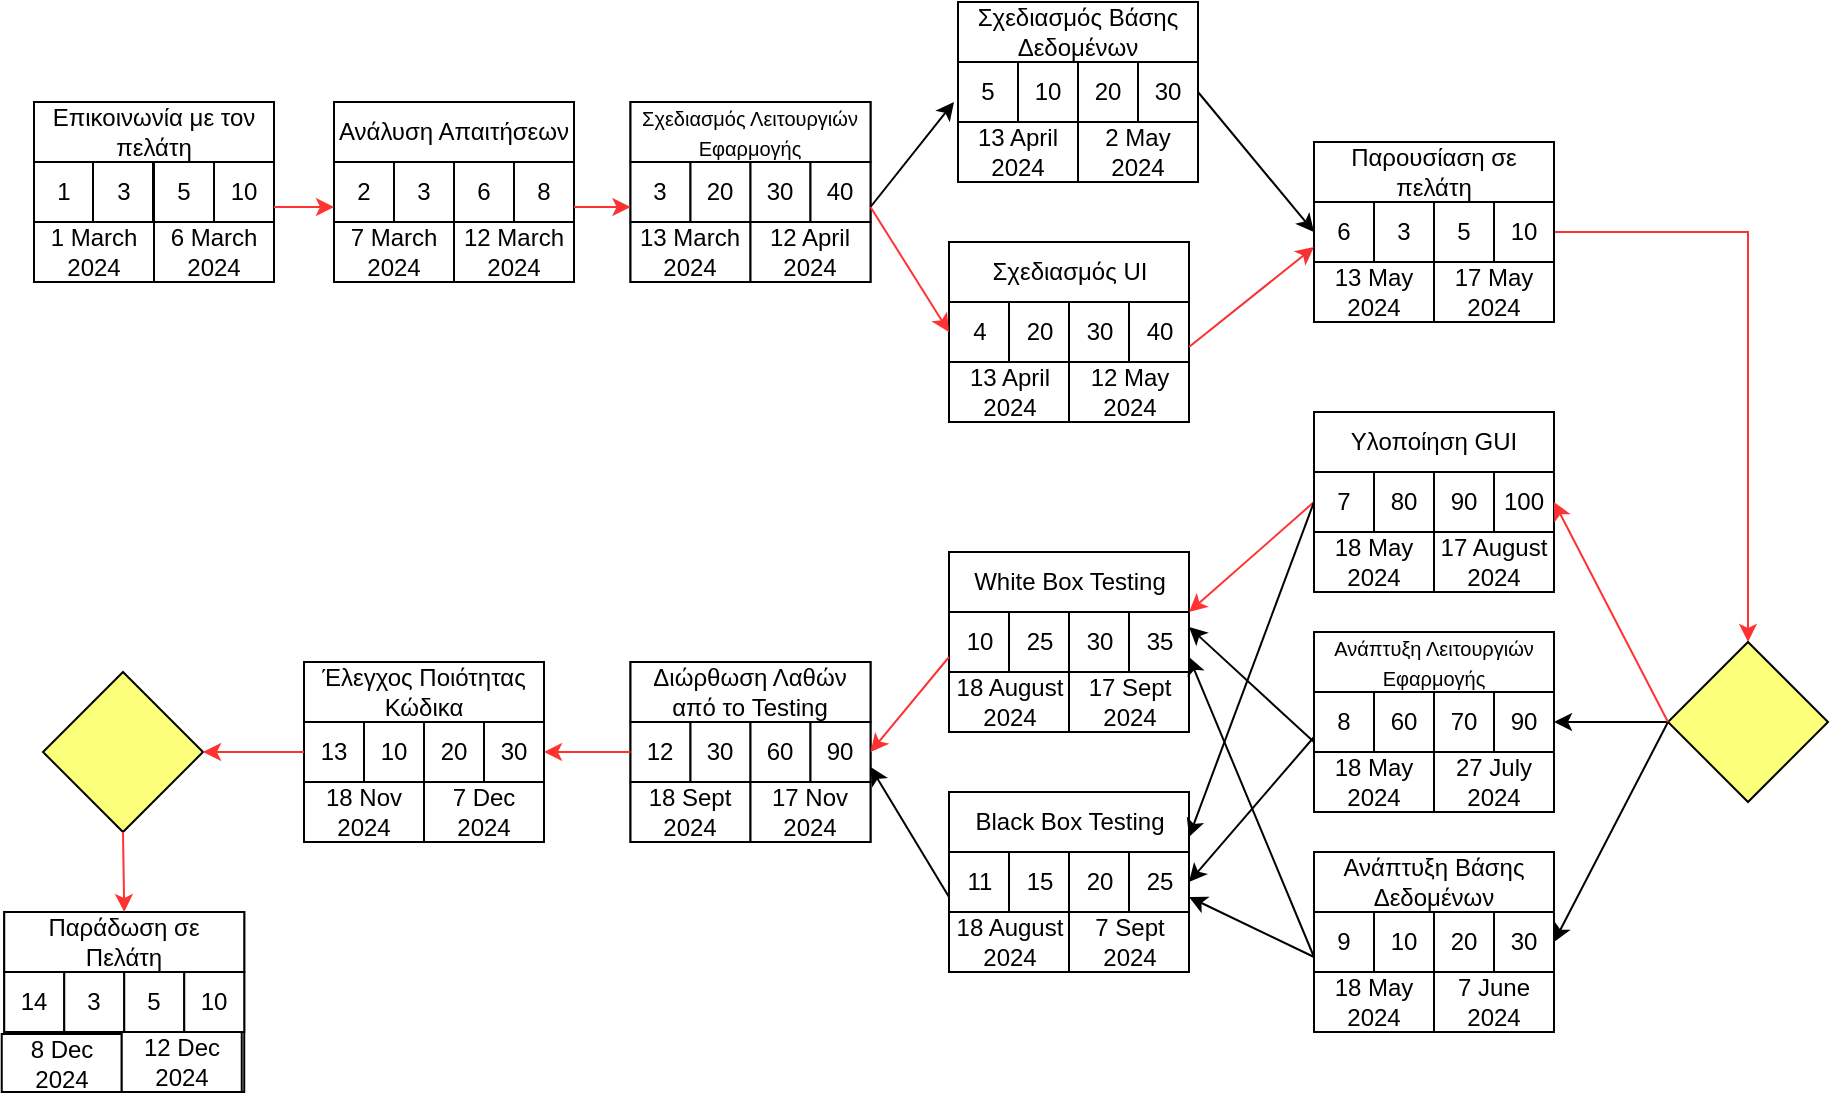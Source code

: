 <mxfile version="21.3.8" type="device">
  <diagram name="Page-1" id="ff44883e-f642-bcb2-894b-16b3d25a3f0b">
    <mxGraphModel dx="1456" dy="1917" grid="1" gridSize="10" guides="1" tooltips="1" connect="1" arrows="1" fold="1" page="1" pageScale="1.5" pageWidth="1169" pageHeight="826" background="none" math="0" shadow="0">
      <root>
        <mxCell id="0" style=";html=1;" />
        <mxCell id="1" style=";html=1;" parent="0" />
        <mxCell id="pyP9cMPiVNIEUNAZ6Pnh-1" value="" style="rounded=0;whiteSpace=wrap;html=1;" vertex="1" parent="1">
          <mxGeometry x="20" y="30" width="120" height="90" as="geometry" />
        </mxCell>
        <mxCell id="pyP9cMPiVNIEUNAZ6Pnh-2" value="Επικοινωνία με τον πελάτη" style="rounded=0;whiteSpace=wrap;html=1;" vertex="1" parent="1">
          <mxGeometry x="20" y="30" width="120" height="30" as="geometry" />
        </mxCell>
        <mxCell id="pyP9cMPiVNIEUNAZ6Pnh-3" value="1" style="rounded=0;whiteSpace=wrap;html=1;" vertex="1" parent="1">
          <mxGeometry x="20" y="60" width="30" height="30" as="geometry" />
        </mxCell>
        <mxCell id="pyP9cMPiVNIEUNAZ6Pnh-5" value="3" style="whiteSpace=wrap;html=1;aspect=fixed;" vertex="1" parent="1">
          <mxGeometry x="49.5" y="60" width="30" height="30" as="geometry" />
        </mxCell>
        <mxCell id="pyP9cMPiVNIEUNAZ6Pnh-6" value="5" style="whiteSpace=wrap;html=1;aspect=fixed;" vertex="1" parent="1">
          <mxGeometry x="80" y="60" width="30" height="30" as="geometry" />
        </mxCell>
        <mxCell id="pyP9cMPiVNIEUNAZ6Pnh-7" value="10" style="whiteSpace=wrap;html=1;aspect=fixed;" vertex="1" parent="1">
          <mxGeometry x="110" y="60" width="30" height="30" as="geometry" />
        </mxCell>
        <mxCell id="pyP9cMPiVNIEUNAZ6Pnh-9" value="1 March 2024" style="rounded=0;whiteSpace=wrap;html=1;" vertex="1" parent="1">
          <mxGeometry x="20" y="90" width="60" height="30" as="geometry" />
        </mxCell>
        <mxCell id="pyP9cMPiVNIEUNAZ6Pnh-10" value="6 March 2024" style="rounded=0;whiteSpace=wrap;html=1;" vertex="1" parent="1">
          <mxGeometry x="80" y="90" width="60" height="30" as="geometry" />
        </mxCell>
        <mxCell id="pyP9cMPiVNIEUNAZ6Pnh-11" value="" style="rounded=0;whiteSpace=wrap;html=1;" vertex="1" parent="1">
          <mxGeometry x="170" y="30" width="120" height="90" as="geometry" />
        </mxCell>
        <mxCell id="pyP9cMPiVNIEUNAZ6Pnh-12" value="Ανάλυση Απαιτήσεων" style="rounded=0;whiteSpace=wrap;html=1;" vertex="1" parent="1">
          <mxGeometry x="170" y="30" width="120" height="30" as="geometry" />
        </mxCell>
        <mxCell id="pyP9cMPiVNIEUNAZ6Pnh-13" value="2" style="rounded=0;whiteSpace=wrap;html=1;" vertex="1" parent="1">
          <mxGeometry x="170" y="60" width="30" height="30" as="geometry" />
        </mxCell>
        <mxCell id="pyP9cMPiVNIEUNAZ6Pnh-14" value="3" style="whiteSpace=wrap;html=1;aspect=fixed;" vertex="1" parent="1">
          <mxGeometry x="200" y="60" width="30" height="30" as="geometry" />
        </mxCell>
        <mxCell id="pyP9cMPiVNIEUNAZ6Pnh-15" value="6" style="whiteSpace=wrap;html=1;aspect=fixed;" vertex="1" parent="1">
          <mxGeometry x="230" y="60" width="30" height="30" as="geometry" />
        </mxCell>
        <mxCell id="pyP9cMPiVNIEUNAZ6Pnh-16" value="8" style="whiteSpace=wrap;html=1;aspect=fixed;" vertex="1" parent="1">
          <mxGeometry x="260" y="60" width="30" height="30" as="geometry" />
        </mxCell>
        <mxCell id="pyP9cMPiVNIEUNAZ6Pnh-17" value="7 March 2024" style="rounded=0;whiteSpace=wrap;html=1;" vertex="1" parent="1">
          <mxGeometry x="170" y="90" width="60" height="30" as="geometry" />
        </mxCell>
        <mxCell id="pyP9cMPiVNIEUNAZ6Pnh-18" value="12 March 2024" style="rounded=0;whiteSpace=wrap;html=1;" vertex="1" parent="1">
          <mxGeometry x="230" y="90" width="60" height="30" as="geometry" />
        </mxCell>
        <mxCell id="pyP9cMPiVNIEUNAZ6Pnh-19" value="" style="rounded=0;whiteSpace=wrap;html=1;" vertex="1" parent="1">
          <mxGeometry x="318.25" y="30" width="120" height="90" as="geometry" />
        </mxCell>
        <mxCell id="pyP9cMPiVNIEUNAZ6Pnh-20" value="&lt;font style=&quot;font-size: 10px;&quot;&gt;Σχεδιασμός Λειτουργιών Εφαρμογής&lt;/font&gt;" style="rounded=0;whiteSpace=wrap;html=1;" vertex="1" parent="1">
          <mxGeometry x="318.25" y="30" width="120" height="30" as="geometry" />
        </mxCell>
        <mxCell id="pyP9cMPiVNIEUNAZ6Pnh-21" value="3" style="rounded=0;whiteSpace=wrap;html=1;" vertex="1" parent="1">
          <mxGeometry x="318.25" y="60" width="30" height="30" as="geometry" />
        </mxCell>
        <mxCell id="pyP9cMPiVNIEUNAZ6Pnh-22" value="20" style="whiteSpace=wrap;html=1;aspect=fixed;" vertex="1" parent="1">
          <mxGeometry x="348.25" y="60" width="30" height="30" as="geometry" />
        </mxCell>
        <mxCell id="pyP9cMPiVNIEUNAZ6Pnh-23" value="30" style="whiteSpace=wrap;html=1;aspect=fixed;" vertex="1" parent="1">
          <mxGeometry x="378.25" y="60" width="30" height="30" as="geometry" />
        </mxCell>
        <mxCell id="pyP9cMPiVNIEUNAZ6Pnh-24" value="40" style="whiteSpace=wrap;html=1;aspect=fixed;" vertex="1" parent="1">
          <mxGeometry x="408.25" y="60" width="30" height="30" as="geometry" />
        </mxCell>
        <mxCell id="pyP9cMPiVNIEUNAZ6Pnh-25" value="13 March 2024" style="rounded=0;whiteSpace=wrap;html=1;" vertex="1" parent="1">
          <mxGeometry x="318.25" y="90" width="60" height="30" as="geometry" />
        </mxCell>
        <mxCell id="pyP9cMPiVNIEUNAZ6Pnh-26" value="12 April 2024" style="rounded=0;whiteSpace=wrap;html=1;" vertex="1" parent="1">
          <mxGeometry x="378.25" y="90" width="60" height="30" as="geometry" />
        </mxCell>
        <mxCell id="pyP9cMPiVNIEUNAZ6Pnh-27" value="" style="rounded=0;whiteSpace=wrap;html=1;" vertex="1" parent="1">
          <mxGeometry x="5.12" y="435" width="120" height="90" as="geometry" />
        </mxCell>
        <mxCell id="pyP9cMPiVNIEUNAZ6Pnh-28" value="Παράδωση σε&lt;br&gt;Πελάτη" style="rounded=0;whiteSpace=wrap;html=1;" vertex="1" parent="1">
          <mxGeometry x="5.12" y="435" width="120" height="30" as="geometry" />
        </mxCell>
        <mxCell id="pyP9cMPiVNIEUNAZ6Pnh-29" value="14" style="rounded=0;whiteSpace=wrap;html=1;" vertex="1" parent="1">
          <mxGeometry x="5.12" y="465" width="30" height="30" as="geometry" />
        </mxCell>
        <mxCell id="pyP9cMPiVNIEUNAZ6Pnh-30" value="3" style="whiteSpace=wrap;html=1;aspect=fixed;" vertex="1" parent="1">
          <mxGeometry x="35.12" y="465" width="30" height="30" as="geometry" />
        </mxCell>
        <mxCell id="pyP9cMPiVNIEUNAZ6Pnh-31" value="5" style="whiteSpace=wrap;html=1;aspect=fixed;" vertex="1" parent="1">
          <mxGeometry x="65.12" y="465" width="30" height="30" as="geometry" />
        </mxCell>
        <mxCell id="pyP9cMPiVNIEUNAZ6Pnh-32" value="10" style="whiteSpace=wrap;html=1;aspect=fixed;" vertex="1" parent="1">
          <mxGeometry x="95.12" y="465" width="30" height="30" as="geometry" />
        </mxCell>
        <mxCell id="pyP9cMPiVNIEUNAZ6Pnh-33" value="8 Dec 2024" style="rounded=0;whiteSpace=wrap;html=1;" vertex="1" parent="1">
          <mxGeometry x="3.87" y="496" width="60" height="29" as="geometry" />
        </mxCell>
        <mxCell id="pyP9cMPiVNIEUNAZ6Pnh-34" value="12 Dec 2024" style="rounded=0;whiteSpace=wrap;html=1;" vertex="1" parent="1">
          <mxGeometry x="63.87" y="495" width="60" height="30" as="geometry" />
        </mxCell>
        <mxCell id="pyP9cMPiVNIEUNAZ6Pnh-35" value="" style="rounded=0;whiteSpace=wrap;html=1;" vertex="1" parent="1">
          <mxGeometry x="318.25" y="310" width="120" height="90" as="geometry" />
        </mxCell>
        <mxCell id="pyP9cMPiVNIEUNAZ6Pnh-36" value="Διώρθωση Λαθών από το Testing" style="rounded=0;whiteSpace=wrap;html=1;" vertex="1" parent="1">
          <mxGeometry x="318.25" y="310" width="120" height="30" as="geometry" />
        </mxCell>
        <mxCell id="pyP9cMPiVNIEUNAZ6Pnh-37" value="12" style="rounded=0;whiteSpace=wrap;html=1;" vertex="1" parent="1">
          <mxGeometry x="318.25" y="340" width="30" height="30" as="geometry" />
        </mxCell>
        <mxCell id="pyP9cMPiVNIEUNAZ6Pnh-38" value="30" style="whiteSpace=wrap;html=1;aspect=fixed;" vertex="1" parent="1">
          <mxGeometry x="348.25" y="340" width="30" height="30" as="geometry" />
        </mxCell>
        <mxCell id="pyP9cMPiVNIEUNAZ6Pnh-39" value="60" style="whiteSpace=wrap;html=1;aspect=fixed;" vertex="1" parent="1">
          <mxGeometry x="378.25" y="340" width="30" height="30" as="geometry" />
        </mxCell>
        <mxCell id="pyP9cMPiVNIEUNAZ6Pnh-40" value="90" style="whiteSpace=wrap;html=1;aspect=fixed;" vertex="1" parent="1">
          <mxGeometry x="408.25" y="340" width="30" height="30" as="geometry" />
        </mxCell>
        <mxCell id="pyP9cMPiVNIEUNAZ6Pnh-41" value="18 Sept 2024" style="rounded=0;whiteSpace=wrap;html=1;" vertex="1" parent="1">
          <mxGeometry x="318.25" y="370" width="60" height="30" as="geometry" />
        </mxCell>
        <mxCell id="pyP9cMPiVNIEUNAZ6Pnh-42" value="17 Nov 2024" style="rounded=0;whiteSpace=wrap;html=1;" vertex="1" parent="1">
          <mxGeometry x="378.25" y="370" width="60" height="30" as="geometry" />
        </mxCell>
        <mxCell id="pyP9cMPiVNIEUNAZ6Pnh-51" value="" style="rounded=0;whiteSpace=wrap;html=1;" vertex="1" parent="1">
          <mxGeometry x="482" y="-20" width="120" height="90" as="geometry" />
        </mxCell>
        <mxCell id="pyP9cMPiVNIEUNAZ6Pnh-52" value="Σχεδιασμός Βάσης Δεδομένων" style="rounded=0;whiteSpace=wrap;html=1;" vertex="1" parent="1">
          <mxGeometry x="482" y="-20" width="120" height="30" as="geometry" />
        </mxCell>
        <mxCell id="pyP9cMPiVNIEUNAZ6Pnh-53" value="5" style="rounded=0;whiteSpace=wrap;html=1;" vertex="1" parent="1">
          <mxGeometry x="482" y="10" width="30" height="30" as="geometry" />
        </mxCell>
        <mxCell id="pyP9cMPiVNIEUNAZ6Pnh-54" value="10" style="whiteSpace=wrap;html=1;aspect=fixed;" vertex="1" parent="1">
          <mxGeometry x="512" y="10" width="30" height="30" as="geometry" />
        </mxCell>
        <mxCell id="pyP9cMPiVNIEUNAZ6Pnh-55" value="20" style="whiteSpace=wrap;html=1;aspect=fixed;" vertex="1" parent="1">
          <mxGeometry x="542" y="10" width="30" height="30" as="geometry" />
        </mxCell>
        <mxCell id="pyP9cMPiVNIEUNAZ6Pnh-56" value="30" style="whiteSpace=wrap;html=1;aspect=fixed;" vertex="1" parent="1">
          <mxGeometry x="572" y="10" width="30" height="30" as="geometry" />
        </mxCell>
        <mxCell id="pyP9cMPiVNIEUNAZ6Pnh-57" value="13 April 2024" style="rounded=0;whiteSpace=wrap;html=1;" vertex="1" parent="1">
          <mxGeometry x="482" y="40" width="60" height="30" as="geometry" />
        </mxCell>
        <mxCell id="pyP9cMPiVNIEUNAZ6Pnh-58" value="2 May 2024" style="rounded=0;whiteSpace=wrap;html=1;" vertex="1" parent="1">
          <mxGeometry x="542" y="40" width="60" height="30" as="geometry" />
        </mxCell>
        <mxCell id="pyP9cMPiVNIEUNAZ6Pnh-59" value="" style="rounded=0;whiteSpace=wrap;html=1;" vertex="1" parent="1">
          <mxGeometry x="477.5" y="100" width="120" height="90" as="geometry" />
        </mxCell>
        <mxCell id="pyP9cMPiVNIEUNAZ6Pnh-60" value="Σχεδιασμός UI" style="rounded=0;whiteSpace=wrap;html=1;" vertex="1" parent="1">
          <mxGeometry x="477.5" y="100" width="120" height="30" as="geometry" />
        </mxCell>
        <mxCell id="pyP9cMPiVNIEUNAZ6Pnh-61" value="4" style="rounded=0;whiteSpace=wrap;html=1;" vertex="1" parent="1">
          <mxGeometry x="477.5" y="130" width="30" height="30" as="geometry" />
        </mxCell>
        <mxCell id="pyP9cMPiVNIEUNAZ6Pnh-62" value="20" style="whiteSpace=wrap;html=1;aspect=fixed;" vertex="1" parent="1">
          <mxGeometry x="507.5" y="130" width="30" height="30" as="geometry" />
        </mxCell>
        <mxCell id="pyP9cMPiVNIEUNAZ6Pnh-63" value="30" style="whiteSpace=wrap;html=1;aspect=fixed;" vertex="1" parent="1">
          <mxGeometry x="537.5" y="130" width="30" height="30" as="geometry" />
        </mxCell>
        <mxCell id="pyP9cMPiVNIEUNAZ6Pnh-64" value="40" style="whiteSpace=wrap;html=1;aspect=fixed;" vertex="1" parent="1">
          <mxGeometry x="567.5" y="130" width="30" height="30" as="geometry" />
        </mxCell>
        <mxCell id="pyP9cMPiVNIEUNAZ6Pnh-65" value="13 April 2024" style="rounded=0;whiteSpace=wrap;html=1;" vertex="1" parent="1">
          <mxGeometry x="477.5" y="160" width="60" height="30" as="geometry" />
        </mxCell>
        <mxCell id="pyP9cMPiVNIEUNAZ6Pnh-66" value="12 May 2024" style="rounded=0;whiteSpace=wrap;html=1;" vertex="1" parent="1">
          <mxGeometry x="537.5" y="160" width="60" height="30" as="geometry" />
        </mxCell>
        <mxCell id="pyP9cMPiVNIEUNAZ6Pnh-72" value="" style="rounded=0;whiteSpace=wrap;html=1;" vertex="1" parent="1">
          <mxGeometry x="660" y="50" width="120" height="90" as="geometry" />
        </mxCell>
        <mxCell id="pyP9cMPiVNIEUNAZ6Pnh-73" value="Παρουσίαση σε πελάτη" style="rounded=0;whiteSpace=wrap;html=1;" vertex="1" parent="1">
          <mxGeometry x="660" y="50" width="120" height="30" as="geometry" />
        </mxCell>
        <mxCell id="pyP9cMPiVNIEUNAZ6Pnh-74" value="6" style="rounded=0;whiteSpace=wrap;html=1;" vertex="1" parent="1">
          <mxGeometry x="660" y="80" width="30" height="30" as="geometry" />
        </mxCell>
        <mxCell id="pyP9cMPiVNIEUNAZ6Pnh-75" value="3" style="whiteSpace=wrap;html=1;aspect=fixed;" vertex="1" parent="1">
          <mxGeometry x="690" y="80" width="30" height="30" as="geometry" />
        </mxCell>
        <mxCell id="pyP9cMPiVNIEUNAZ6Pnh-76" value="5" style="whiteSpace=wrap;html=1;aspect=fixed;" vertex="1" parent="1">
          <mxGeometry x="720" y="80" width="30" height="30" as="geometry" />
        </mxCell>
        <mxCell id="pyP9cMPiVNIEUNAZ6Pnh-197" style="edgeStyle=orthogonalEdgeStyle;rounded=0;orthogonalLoop=1;jettySize=auto;html=1;exitX=1;exitY=0.5;exitDx=0;exitDy=0;entryX=0.5;entryY=0;entryDx=0;entryDy=0;strokeColor=#FF3333;" edge="1" parent="1" source="pyP9cMPiVNIEUNAZ6Pnh-77" target="pyP9cMPiVNIEUNAZ6Pnh-85">
          <mxGeometry relative="1" as="geometry" />
        </mxCell>
        <mxCell id="pyP9cMPiVNIEUNAZ6Pnh-77" value="10" style="whiteSpace=wrap;html=1;aspect=fixed;" vertex="1" parent="1">
          <mxGeometry x="750" y="80" width="30" height="30" as="geometry" />
        </mxCell>
        <mxCell id="pyP9cMPiVNIEUNAZ6Pnh-78" value="13 May 2024" style="rounded=0;whiteSpace=wrap;html=1;" vertex="1" parent="1">
          <mxGeometry x="660" y="110" width="60" height="30" as="geometry" />
        </mxCell>
        <mxCell id="pyP9cMPiVNIEUNAZ6Pnh-79" value="17 May 2024" style="rounded=0;whiteSpace=wrap;html=1;" vertex="1" parent="1">
          <mxGeometry x="720" y="110" width="60" height="30" as="geometry" />
        </mxCell>
        <mxCell id="pyP9cMPiVNIEUNAZ6Pnh-85" value="" style="rhombus;whiteSpace=wrap;html=1;fillColor=#FBFF7A;" vertex="1" parent="1">
          <mxGeometry x="837" y="300" width="80" height="80" as="geometry" />
        </mxCell>
        <mxCell id="pyP9cMPiVNIEUNAZ6Pnh-95" value="" style="rounded=0;whiteSpace=wrap;html=1;" vertex="1" parent="1">
          <mxGeometry x="660" y="295" width="120" height="90" as="geometry" />
        </mxCell>
        <mxCell id="pyP9cMPiVNIEUNAZ6Pnh-96" value="&lt;font style=&quot;font-size: 10px;&quot;&gt;Ανάπτυξη Λειτουργιών Εφαρμογής&lt;/font&gt;" style="rounded=0;whiteSpace=wrap;html=1;" vertex="1" parent="1">
          <mxGeometry x="660" y="295" width="120" height="30" as="geometry" />
        </mxCell>
        <mxCell id="pyP9cMPiVNIEUNAZ6Pnh-97" value="8" style="rounded=0;whiteSpace=wrap;html=1;" vertex="1" parent="1">
          <mxGeometry x="660" y="325" width="30" height="30" as="geometry" />
        </mxCell>
        <mxCell id="pyP9cMPiVNIEUNAZ6Pnh-98" value="60" style="whiteSpace=wrap;html=1;aspect=fixed;" vertex="1" parent="1">
          <mxGeometry x="690" y="325" width="30" height="30" as="geometry" />
        </mxCell>
        <mxCell id="pyP9cMPiVNIEUNAZ6Pnh-99" value="70" style="whiteSpace=wrap;html=1;aspect=fixed;" vertex="1" parent="1">
          <mxGeometry x="720" y="325" width="30" height="30" as="geometry" />
        </mxCell>
        <mxCell id="pyP9cMPiVNIEUNAZ6Pnh-100" value="90" style="whiteSpace=wrap;html=1;aspect=fixed;" vertex="1" parent="1">
          <mxGeometry x="750" y="325" width="30" height="30" as="geometry" />
        </mxCell>
        <mxCell id="pyP9cMPiVNIEUNAZ6Pnh-101" value="18 May 2024" style="rounded=0;whiteSpace=wrap;html=1;" vertex="1" parent="1">
          <mxGeometry x="660" y="355" width="60" height="30" as="geometry" />
        </mxCell>
        <mxCell id="pyP9cMPiVNIEUNAZ6Pnh-102" value="27 July 2024" style="rounded=0;whiteSpace=wrap;html=1;" vertex="1" parent="1">
          <mxGeometry x="720" y="355" width="60" height="30" as="geometry" />
        </mxCell>
        <mxCell id="pyP9cMPiVNIEUNAZ6Pnh-103" value="" style="rounded=0;whiteSpace=wrap;html=1;" vertex="1" parent="1">
          <mxGeometry x="660" y="405" width="120" height="90" as="geometry" />
        </mxCell>
        <mxCell id="pyP9cMPiVNIEUNAZ6Pnh-104" value="Ανάπτυξη Βάσης Δεδομένων" style="rounded=0;whiteSpace=wrap;html=1;" vertex="1" parent="1">
          <mxGeometry x="660" y="405" width="120" height="30" as="geometry" />
        </mxCell>
        <mxCell id="pyP9cMPiVNIEUNAZ6Pnh-105" value="9" style="rounded=0;whiteSpace=wrap;html=1;" vertex="1" parent="1">
          <mxGeometry x="660" y="435" width="30" height="30" as="geometry" />
        </mxCell>
        <mxCell id="pyP9cMPiVNIEUNAZ6Pnh-106" value="10" style="whiteSpace=wrap;html=1;aspect=fixed;" vertex="1" parent="1">
          <mxGeometry x="690" y="435" width="30" height="30" as="geometry" />
        </mxCell>
        <mxCell id="pyP9cMPiVNIEUNAZ6Pnh-107" value="20" style="whiteSpace=wrap;html=1;aspect=fixed;" vertex="1" parent="1">
          <mxGeometry x="720" y="435" width="30" height="30" as="geometry" />
        </mxCell>
        <mxCell id="pyP9cMPiVNIEUNAZ6Pnh-108" value="30" style="whiteSpace=wrap;html=1;aspect=fixed;" vertex="1" parent="1">
          <mxGeometry x="750" y="435" width="30" height="30" as="geometry" />
        </mxCell>
        <mxCell id="pyP9cMPiVNIEUNAZ6Pnh-109" value="18 May 2024" style="rounded=0;whiteSpace=wrap;html=1;" vertex="1" parent="1">
          <mxGeometry x="660" y="465" width="60" height="30" as="geometry" />
        </mxCell>
        <mxCell id="pyP9cMPiVNIEUNAZ6Pnh-110" value="7 June 2024" style="rounded=0;whiteSpace=wrap;html=1;" vertex="1" parent="1">
          <mxGeometry x="720" y="465" width="60" height="30" as="geometry" />
        </mxCell>
        <mxCell id="pyP9cMPiVNIEUNAZ6Pnh-111" value="" style="rounded=0;whiteSpace=wrap;html=1;" vertex="1" parent="1">
          <mxGeometry x="660" y="185" width="120" height="90" as="geometry" />
        </mxCell>
        <mxCell id="pyP9cMPiVNIEUNAZ6Pnh-112" value="Υλοποίηση GUI" style="rounded=0;whiteSpace=wrap;html=1;" vertex="1" parent="1">
          <mxGeometry x="660" y="185" width="120" height="30" as="geometry" />
        </mxCell>
        <mxCell id="pyP9cMPiVNIEUNAZ6Pnh-113" value="7" style="rounded=0;whiteSpace=wrap;html=1;" vertex="1" parent="1">
          <mxGeometry x="660" y="215" width="30" height="30" as="geometry" />
        </mxCell>
        <mxCell id="pyP9cMPiVNIEUNAZ6Pnh-114" value="80" style="whiteSpace=wrap;html=1;aspect=fixed;" vertex="1" parent="1">
          <mxGeometry x="690" y="215" width="30" height="30" as="geometry" />
        </mxCell>
        <mxCell id="pyP9cMPiVNIEUNAZ6Pnh-115" value="90" style="whiteSpace=wrap;html=1;aspect=fixed;" vertex="1" parent="1">
          <mxGeometry x="720" y="215" width="30" height="30" as="geometry" />
        </mxCell>
        <mxCell id="pyP9cMPiVNIEUNAZ6Pnh-116" value="100" style="whiteSpace=wrap;html=1;aspect=fixed;" vertex="1" parent="1">
          <mxGeometry x="750" y="215" width="30" height="30" as="geometry" />
        </mxCell>
        <mxCell id="pyP9cMPiVNIEUNAZ6Pnh-117" value="18 May 2024" style="rounded=0;whiteSpace=wrap;html=1;" vertex="1" parent="1">
          <mxGeometry x="660" y="245" width="60" height="30" as="geometry" />
        </mxCell>
        <mxCell id="pyP9cMPiVNIEUNAZ6Pnh-118" value="17 August 2024" style="rounded=0;whiteSpace=wrap;html=1;" vertex="1" parent="1">
          <mxGeometry x="720" y="245" width="60" height="30" as="geometry" />
        </mxCell>
        <mxCell id="pyP9cMPiVNIEUNAZ6Pnh-120" value="" style="rounded=0;whiteSpace=wrap;html=1;" vertex="1" parent="1">
          <mxGeometry x="477.5" y="375" width="120" height="90" as="geometry" />
        </mxCell>
        <mxCell id="pyP9cMPiVNIEUNAZ6Pnh-121" value="Black Box Testing" style="rounded=0;whiteSpace=wrap;html=1;" vertex="1" parent="1">
          <mxGeometry x="477.5" y="375" width="120" height="30" as="geometry" />
        </mxCell>
        <mxCell id="pyP9cMPiVNIEUNAZ6Pnh-122" value="11" style="rounded=0;whiteSpace=wrap;html=1;" vertex="1" parent="1">
          <mxGeometry x="477.5" y="405" width="30" height="30" as="geometry" />
        </mxCell>
        <mxCell id="pyP9cMPiVNIEUNAZ6Pnh-123" value="15" style="whiteSpace=wrap;html=1;aspect=fixed;" vertex="1" parent="1">
          <mxGeometry x="507.5" y="405" width="30" height="30" as="geometry" />
        </mxCell>
        <mxCell id="pyP9cMPiVNIEUNAZ6Pnh-124" value="20" style="whiteSpace=wrap;html=1;aspect=fixed;" vertex="1" parent="1">
          <mxGeometry x="537.5" y="405" width="30" height="30" as="geometry" />
        </mxCell>
        <mxCell id="pyP9cMPiVNIEUNAZ6Pnh-125" value="25" style="whiteSpace=wrap;html=1;aspect=fixed;" vertex="1" parent="1">
          <mxGeometry x="567.5" y="405" width="30" height="30" as="geometry" />
        </mxCell>
        <mxCell id="pyP9cMPiVNIEUNAZ6Pnh-126" value="18 August 2024" style="rounded=0;whiteSpace=wrap;html=1;" vertex="1" parent="1">
          <mxGeometry x="477.5" y="435" width="60" height="30" as="geometry" />
        </mxCell>
        <mxCell id="pyP9cMPiVNIEUNAZ6Pnh-127" value="7 Sept 2024" style="rounded=0;whiteSpace=wrap;html=1;" vertex="1" parent="1">
          <mxGeometry x="537.5" y="435" width="60" height="30" as="geometry" />
        </mxCell>
        <mxCell id="pyP9cMPiVNIEUNAZ6Pnh-135" value="" style="rounded=0;whiteSpace=wrap;html=1;" vertex="1" parent="1">
          <mxGeometry x="477.5" y="255" width="120" height="90" as="geometry" />
        </mxCell>
        <mxCell id="pyP9cMPiVNIEUNAZ6Pnh-136" value="White Box Testing" style="rounded=0;whiteSpace=wrap;html=1;" vertex="1" parent="1">
          <mxGeometry x="477.5" y="255" width="120" height="30" as="geometry" />
        </mxCell>
        <mxCell id="pyP9cMPiVNIEUNAZ6Pnh-137" value="10" style="rounded=0;whiteSpace=wrap;html=1;" vertex="1" parent="1">
          <mxGeometry x="477.5" y="285" width="30" height="30" as="geometry" />
        </mxCell>
        <mxCell id="pyP9cMPiVNIEUNAZ6Pnh-138" value="25" style="whiteSpace=wrap;html=1;aspect=fixed;" vertex="1" parent="1">
          <mxGeometry x="507.5" y="285" width="30" height="30" as="geometry" />
        </mxCell>
        <mxCell id="pyP9cMPiVNIEUNAZ6Pnh-139" value="30" style="whiteSpace=wrap;html=1;aspect=fixed;" vertex="1" parent="1">
          <mxGeometry x="537.5" y="285" width="30" height="30" as="geometry" />
        </mxCell>
        <mxCell id="pyP9cMPiVNIEUNAZ6Pnh-140" value="35" style="whiteSpace=wrap;html=1;aspect=fixed;" vertex="1" parent="1">
          <mxGeometry x="567.5" y="285" width="30" height="30" as="geometry" />
        </mxCell>
        <mxCell id="pyP9cMPiVNIEUNAZ6Pnh-141" value="18 August 2024" style="rounded=0;whiteSpace=wrap;html=1;" vertex="1" parent="1">
          <mxGeometry x="477.5" y="315" width="60" height="30" as="geometry" />
        </mxCell>
        <mxCell id="pyP9cMPiVNIEUNAZ6Pnh-142" value="17 Sept 2024" style="rounded=0;whiteSpace=wrap;html=1;" vertex="1" parent="1">
          <mxGeometry x="537.5" y="315" width="60" height="30" as="geometry" />
        </mxCell>
        <mxCell id="pyP9cMPiVNIEUNAZ6Pnh-150" value="" style="rhombus;whiteSpace=wrap;html=1;fillColor=#FBFF7A;" vertex="1" parent="1">
          <mxGeometry x="24.5" y="315" width="80" height="80" as="geometry" />
        </mxCell>
        <mxCell id="pyP9cMPiVNIEUNAZ6Pnh-156" value="" style="rounded=0;whiteSpace=wrap;html=1;" vertex="1" parent="1">
          <mxGeometry x="155" y="310" width="120" height="90" as="geometry" />
        </mxCell>
        <mxCell id="pyP9cMPiVNIEUNAZ6Pnh-157" value="Έλεγχος Ποιότητας Κώδικα" style="rounded=0;whiteSpace=wrap;html=1;" vertex="1" parent="1">
          <mxGeometry x="155" y="310" width="120" height="30" as="geometry" />
        </mxCell>
        <mxCell id="pyP9cMPiVNIEUNAZ6Pnh-158" value="13" style="rounded=0;whiteSpace=wrap;html=1;" vertex="1" parent="1">
          <mxGeometry x="155" y="340" width="30" height="30" as="geometry" />
        </mxCell>
        <mxCell id="pyP9cMPiVNIEUNAZ6Pnh-159" value="10" style="whiteSpace=wrap;html=1;aspect=fixed;" vertex="1" parent="1">
          <mxGeometry x="185" y="340" width="30" height="30" as="geometry" />
        </mxCell>
        <mxCell id="pyP9cMPiVNIEUNAZ6Pnh-160" value="20" style="whiteSpace=wrap;html=1;aspect=fixed;" vertex="1" parent="1">
          <mxGeometry x="215" y="340" width="30" height="30" as="geometry" />
        </mxCell>
        <mxCell id="pyP9cMPiVNIEUNAZ6Pnh-161" value="30" style="whiteSpace=wrap;html=1;aspect=fixed;" vertex="1" parent="1">
          <mxGeometry x="245" y="340" width="30" height="30" as="geometry" />
        </mxCell>
        <mxCell id="pyP9cMPiVNIEUNAZ6Pnh-162" value="18 Nov 2024" style="rounded=0;whiteSpace=wrap;html=1;" vertex="1" parent="1">
          <mxGeometry x="155" y="370" width="60" height="30" as="geometry" />
        </mxCell>
        <mxCell id="pyP9cMPiVNIEUNAZ6Pnh-163" value="7 Dec 2024" style="rounded=0;whiteSpace=wrap;html=1;" vertex="1" parent="1">
          <mxGeometry x="215" y="370" width="60" height="30" as="geometry" />
        </mxCell>
        <mxCell id="pyP9cMPiVNIEUNAZ6Pnh-168" value="" style="endArrow=classic;html=1;rounded=0;exitX=1;exitY=0.5;exitDx=0;exitDy=0;entryX=0;entryY=0.5;entryDx=0;entryDy=0;" edge="1" parent="1" source="pyP9cMPiVNIEUNAZ6Pnh-56" target="pyP9cMPiVNIEUNAZ6Pnh-74">
          <mxGeometry width="50" height="50" relative="1" as="geometry">
            <mxPoint x="373" y="480" as="sourcePoint" />
            <mxPoint x="450" y="520" as="targetPoint" />
          </mxGeometry>
        </mxCell>
        <mxCell id="pyP9cMPiVNIEUNAZ6Pnh-179" value="" style="endArrow=classic;html=1;rounded=0;exitX=1;exitY=0.75;exitDx=0;exitDy=0;entryX=0;entryY=0.75;entryDx=0;entryDy=0;strokeColor=#FF3333;" edge="1" parent="1" source="pyP9cMPiVNIEUNAZ6Pnh-7" target="pyP9cMPiVNIEUNAZ6Pnh-13">
          <mxGeometry width="50" height="50" relative="1" as="geometry">
            <mxPoint x="380" y="330" as="sourcePoint" />
            <mxPoint x="430" y="280" as="targetPoint" />
          </mxGeometry>
        </mxCell>
        <mxCell id="pyP9cMPiVNIEUNAZ6Pnh-180" value="" style="endArrow=classic;html=1;rounded=0;exitX=1;exitY=0.75;exitDx=0;exitDy=0;entryX=0;entryY=0.75;entryDx=0;entryDy=0;strokeColor=#FC3232;" edge="1" parent="1" source="pyP9cMPiVNIEUNAZ6Pnh-16" target="pyP9cMPiVNIEUNAZ6Pnh-21">
          <mxGeometry width="50" height="50" relative="1" as="geometry">
            <mxPoint x="150" y="93" as="sourcePoint" />
            <mxPoint x="180" y="93" as="targetPoint" />
          </mxGeometry>
        </mxCell>
        <mxCell id="pyP9cMPiVNIEUNAZ6Pnh-181" value="" style="endArrow=classic;html=1;rounded=0;exitX=1;exitY=0.75;exitDx=0;exitDy=0;" edge="1" parent="1" source="pyP9cMPiVNIEUNAZ6Pnh-24">
          <mxGeometry width="50" height="50" relative="1" as="geometry">
            <mxPoint x="160" y="103" as="sourcePoint" />
            <mxPoint x="480" y="30" as="targetPoint" />
          </mxGeometry>
        </mxCell>
        <mxCell id="pyP9cMPiVNIEUNAZ6Pnh-182" value="" style="endArrow=classic;html=1;rounded=0;exitX=0;exitY=0.5;exitDx=0;exitDy=0;entryX=1;entryY=0;entryDx=0;entryDy=0;strokeColor=#FF3333;" edge="1" parent="1" source="pyP9cMPiVNIEUNAZ6Pnh-113" target="pyP9cMPiVNIEUNAZ6Pnh-140">
          <mxGeometry width="50" height="50" relative="1" as="geometry">
            <mxPoint x="170" y="113" as="sourcePoint" />
            <mxPoint x="200" y="113" as="targetPoint" />
          </mxGeometry>
        </mxCell>
        <mxCell id="pyP9cMPiVNIEUNAZ6Pnh-184" value="" style="endArrow=classic;html=1;rounded=0;exitX=1;exitY=0.75;exitDx=0;exitDy=0;entryX=0;entryY=0.75;entryDx=0;entryDy=0;strokeColor=#F73131;" edge="1" parent="1" source="pyP9cMPiVNIEUNAZ6Pnh-64" target="pyP9cMPiVNIEUNAZ6Pnh-74">
          <mxGeometry width="50" height="50" relative="1" as="geometry">
            <mxPoint x="190" y="133" as="sourcePoint" />
            <mxPoint x="220" y="133" as="targetPoint" />
          </mxGeometry>
        </mxCell>
        <mxCell id="pyP9cMPiVNIEUNAZ6Pnh-185" value="" style="endArrow=classic;html=1;rounded=0;exitX=1;exitY=0.75;exitDx=0;exitDy=0;entryX=0;entryY=0.5;entryDx=0;entryDy=0;strokeColor=#FF3333;" edge="1" parent="1" source="pyP9cMPiVNIEUNAZ6Pnh-24" target="pyP9cMPiVNIEUNAZ6Pnh-61">
          <mxGeometry width="50" height="50" relative="1" as="geometry">
            <mxPoint x="200" y="143" as="sourcePoint" />
            <mxPoint x="230" y="143" as="targetPoint" />
          </mxGeometry>
        </mxCell>
        <mxCell id="pyP9cMPiVNIEUNAZ6Pnh-186" value="" style="endArrow=classic;html=1;rounded=0;exitX=0;exitY=0.5;exitDx=0;exitDy=0;entryX=1;entryY=0.75;entryDx=0;entryDy=0;" edge="1" parent="1" source="pyP9cMPiVNIEUNAZ6Pnh-113" target="pyP9cMPiVNIEUNAZ6Pnh-121">
          <mxGeometry width="50" height="50" relative="1" as="geometry">
            <mxPoint x="670" y="240" as="sourcePoint" />
            <mxPoint x="600" y="420" as="targetPoint" />
          </mxGeometry>
        </mxCell>
        <mxCell id="pyP9cMPiVNIEUNAZ6Pnh-187" value="" style="endArrow=classic;html=1;rounded=0;exitX=0;exitY=0.75;exitDx=0;exitDy=0;entryX=1;entryY=0.5;entryDx=0;entryDy=0;" edge="1" parent="1" source="pyP9cMPiVNIEUNAZ6Pnh-97" target="pyP9cMPiVNIEUNAZ6Pnh-125">
          <mxGeometry width="50" height="50" relative="1" as="geometry">
            <mxPoint x="680" y="250" as="sourcePoint" />
            <mxPoint x="617" y="320" as="targetPoint" />
          </mxGeometry>
        </mxCell>
        <mxCell id="pyP9cMPiVNIEUNAZ6Pnh-188" value="" style="endArrow=classic;html=1;rounded=0;exitX=0;exitY=0.75;exitDx=0;exitDy=0;entryX=1;entryY=0.75;entryDx=0;entryDy=0;" edge="1" parent="1" source="pyP9cMPiVNIEUNAZ6Pnh-105" target="pyP9cMPiVNIEUNAZ6Pnh-125">
          <mxGeometry width="50" height="50" relative="1" as="geometry">
            <mxPoint x="690" y="260" as="sourcePoint" />
            <mxPoint x="620" y="440" as="targetPoint" />
          </mxGeometry>
        </mxCell>
        <mxCell id="pyP9cMPiVNIEUNAZ6Pnh-190" value="" style="endArrow=classic;html=1;rounded=0;exitX=0;exitY=0.75;exitDx=0;exitDy=0;entryX=1;entryY=0.75;entryDx=0;entryDy=0;" edge="1" parent="1" source="pyP9cMPiVNIEUNAZ6Pnh-105" target="pyP9cMPiVNIEUNAZ6Pnh-140">
          <mxGeometry width="50" height="50" relative="1" as="geometry">
            <mxPoint x="670" y="240" as="sourcePoint" />
            <mxPoint x="590" y="210" as="targetPoint" />
          </mxGeometry>
        </mxCell>
        <mxCell id="pyP9cMPiVNIEUNAZ6Pnh-191" value="" style="endArrow=classic;html=1;rounded=0;entryX=1;entryY=0.25;entryDx=0;entryDy=0;" edge="1" parent="1" target="pyP9cMPiVNIEUNAZ6Pnh-140">
          <mxGeometry width="50" height="50" relative="1" as="geometry">
            <mxPoint x="660" y="350" as="sourcePoint" />
            <mxPoint x="600" y="300" as="targetPoint" />
          </mxGeometry>
        </mxCell>
        <mxCell id="pyP9cMPiVNIEUNAZ6Pnh-192" value="" style="endArrow=classic;html=1;rounded=0;exitX=0;exitY=0.75;exitDx=0;exitDy=0;entryX=1;entryY=0.5;entryDx=0;entryDy=0;strokeColor=#FC3232;" edge="1" parent="1" source="pyP9cMPiVNIEUNAZ6Pnh-137" target="pyP9cMPiVNIEUNAZ6Pnh-40">
          <mxGeometry width="50" height="50" relative="1" as="geometry">
            <mxPoint x="690" y="260" as="sourcePoint" />
            <mxPoint x="627" y="330" as="targetPoint" />
          </mxGeometry>
        </mxCell>
        <mxCell id="pyP9cMPiVNIEUNAZ6Pnh-193" value="" style="endArrow=classic;html=1;rounded=0;exitX=0;exitY=0.75;exitDx=0;exitDy=0;entryX=1;entryY=0.75;entryDx=0;entryDy=0;" edge="1" parent="1" source="pyP9cMPiVNIEUNAZ6Pnh-122" target="pyP9cMPiVNIEUNAZ6Pnh-40">
          <mxGeometry width="50" height="50" relative="1" as="geometry">
            <mxPoint x="670" y="468" as="sourcePoint" />
            <mxPoint x="607" y="438" as="targetPoint" />
          </mxGeometry>
        </mxCell>
        <mxCell id="pyP9cMPiVNIEUNAZ6Pnh-194" value="" style="endArrow=classic;html=1;rounded=0;exitX=0;exitY=0.5;exitDx=0;exitDy=0;entryX=1;entryY=0.5;entryDx=0;entryDy=0;strokeColor=#FF3333;" edge="1" parent="1" source="pyP9cMPiVNIEUNAZ6Pnh-37" target="pyP9cMPiVNIEUNAZ6Pnh-161">
          <mxGeometry width="50" height="50" relative="1" as="geometry">
            <mxPoint x="680" y="478" as="sourcePoint" />
            <mxPoint x="617" y="448" as="targetPoint" />
          </mxGeometry>
        </mxCell>
        <mxCell id="pyP9cMPiVNIEUNAZ6Pnh-195" value="" style="endArrow=classic;html=1;rounded=0;entryX=1;entryY=0.5;entryDx=0;entryDy=0;exitX=0;exitY=0.5;exitDx=0;exitDy=0;strokeColor=#FF3333;" edge="1" parent="1" source="pyP9cMPiVNIEUNAZ6Pnh-158" target="pyP9cMPiVNIEUNAZ6Pnh-150">
          <mxGeometry width="50" height="50" relative="1" as="geometry">
            <mxPoint x="150" y="355" as="sourcePoint" />
            <mxPoint x="285" y="365" as="targetPoint" />
          </mxGeometry>
        </mxCell>
        <mxCell id="pyP9cMPiVNIEUNAZ6Pnh-196" value="" style="endArrow=classic;html=1;rounded=0;entryX=0.5;entryY=0;entryDx=0;entryDy=0;exitX=0.5;exitY=1;exitDx=0;exitDy=0;strokeColor=#FF3333;" edge="1" parent="1" source="pyP9cMPiVNIEUNAZ6Pnh-150" target="pyP9cMPiVNIEUNAZ6Pnh-28">
          <mxGeometry width="50" height="50" relative="1" as="geometry">
            <mxPoint x="160" y="365" as="sourcePoint" />
            <mxPoint x="115" y="365" as="targetPoint" />
          </mxGeometry>
        </mxCell>
        <mxCell id="pyP9cMPiVNIEUNAZ6Pnh-199" value="" style="endArrow=classic;html=1;rounded=0;exitX=0;exitY=0.5;exitDx=0;exitDy=0;entryX=1;entryY=0.5;entryDx=0;entryDy=0;" edge="1" parent="1" source="pyP9cMPiVNIEUNAZ6Pnh-85" target="pyP9cMPiVNIEUNAZ6Pnh-100">
          <mxGeometry width="50" height="50" relative="1" as="geometry">
            <mxPoint x="930" y="270" as="sourcePoint" />
            <mxPoint x="980" y="220" as="targetPoint" />
          </mxGeometry>
        </mxCell>
        <mxCell id="pyP9cMPiVNIEUNAZ6Pnh-200" value="" style="endArrow=classic;html=1;rounded=0;exitX=0;exitY=0.5;exitDx=0;exitDy=0;entryX=1;entryY=0.5;entryDx=0;entryDy=0;" edge="1" parent="1" source="pyP9cMPiVNIEUNAZ6Pnh-85" target="pyP9cMPiVNIEUNAZ6Pnh-108">
          <mxGeometry width="50" height="50" relative="1" as="geometry">
            <mxPoint x="1000" y="130" as="sourcePoint" />
            <mxPoint x="1050" y="80" as="targetPoint" />
          </mxGeometry>
        </mxCell>
        <mxCell id="pyP9cMPiVNIEUNAZ6Pnh-201" value="" style="endArrow=classic;html=1;rounded=0;entryX=1;entryY=0.5;entryDx=0;entryDy=0;exitX=0;exitY=0.5;exitDx=0;exitDy=0;strokeColor=#FF3333;" edge="1" parent="1" source="pyP9cMPiVNIEUNAZ6Pnh-85" target="pyP9cMPiVNIEUNAZ6Pnh-116">
          <mxGeometry width="50" height="50" relative="1" as="geometry">
            <mxPoint x="920" y="190" as="sourcePoint" />
            <mxPoint x="970" y="140" as="targetPoint" />
          </mxGeometry>
        </mxCell>
      </root>
    </mxGraphModel>
  </diagram>
</mxfile>
